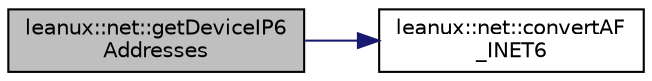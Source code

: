 digraph "leanux::net::getDeviceIP6Addresses"
{
 // LATEX_PDF_SIZE
  bgcolor="transparent";
  edge [fontname="Helvetica",fontsize="10",labelfontname="Helvetica",labelfontsize="10"];
  node [fontname="Helvetica",fontsize="10",shape=record];
  rankdir="LR";
  Node1 [label="leanux::net::getDeviceIP6\lAddresses",height=0.2,width=0.4,color="black", fillcolor="grey75", style="filled", fontcolor="black",tooltip="Get a list of IP6 adresses assigned to the device."];
  Node1 -> Node2 [color="midnightblue",fontsize="10",style="solid",fontname="Helvetica"];
  Node2 [label="leanux::net::convertAF\l_INET6",height=0.2,width=0.4,color="black",URL="$namespaceleanux_1_1net.html#af94467113568c21e1a32c0d5e842dab0",tooltip="convert IPv6 network IP representation to human readable format."];
}

